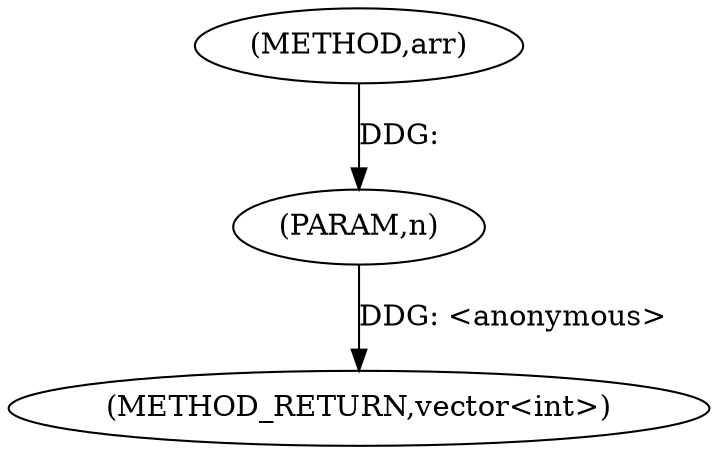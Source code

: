 digraph "arr" {  
"1000111" [label = "(METHOD,arr)" ]
"1000114" [label = "(METHOD_RETURN,vector<int>)" ]
"1000112" [label = "(PARAM,n)" ]
  "1000112" -> "1000114"  [ label = "DDG: <anonymous>"] 
  "1000111" -> "1000112"  [ label = "DDG: "] 
}
